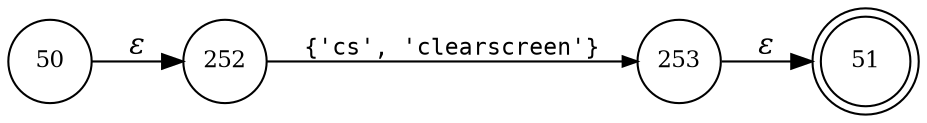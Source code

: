 digraph ATN {
rankdir=LR;
s51[fontsize=11, label="51", shape=doublecircle, fixedsize=true, width=.6];
s50[fontsize=11,label="50", shape=circle, fixedsize=true, width=.55, peripheries=1];
s252[fontsize=11,label="252", shape=circle, fixedsize=true, width=.55, peripheries=1];
s253[fontsize=11,label="253", shape=circle, fixedsize=true, width=.55, peripheries=1];
s50 -> s252 [fontname="Times-Italic", label="&epsilon;"];
s252 -> s253 [fontsize=11, fontname="Courier", arrowsize=.7, label = "{'cs', 'clearscreen'}", arrowhead = normal];
s253 -> s51 [fontname="Times-Italic", label="&epsilon;"];
}